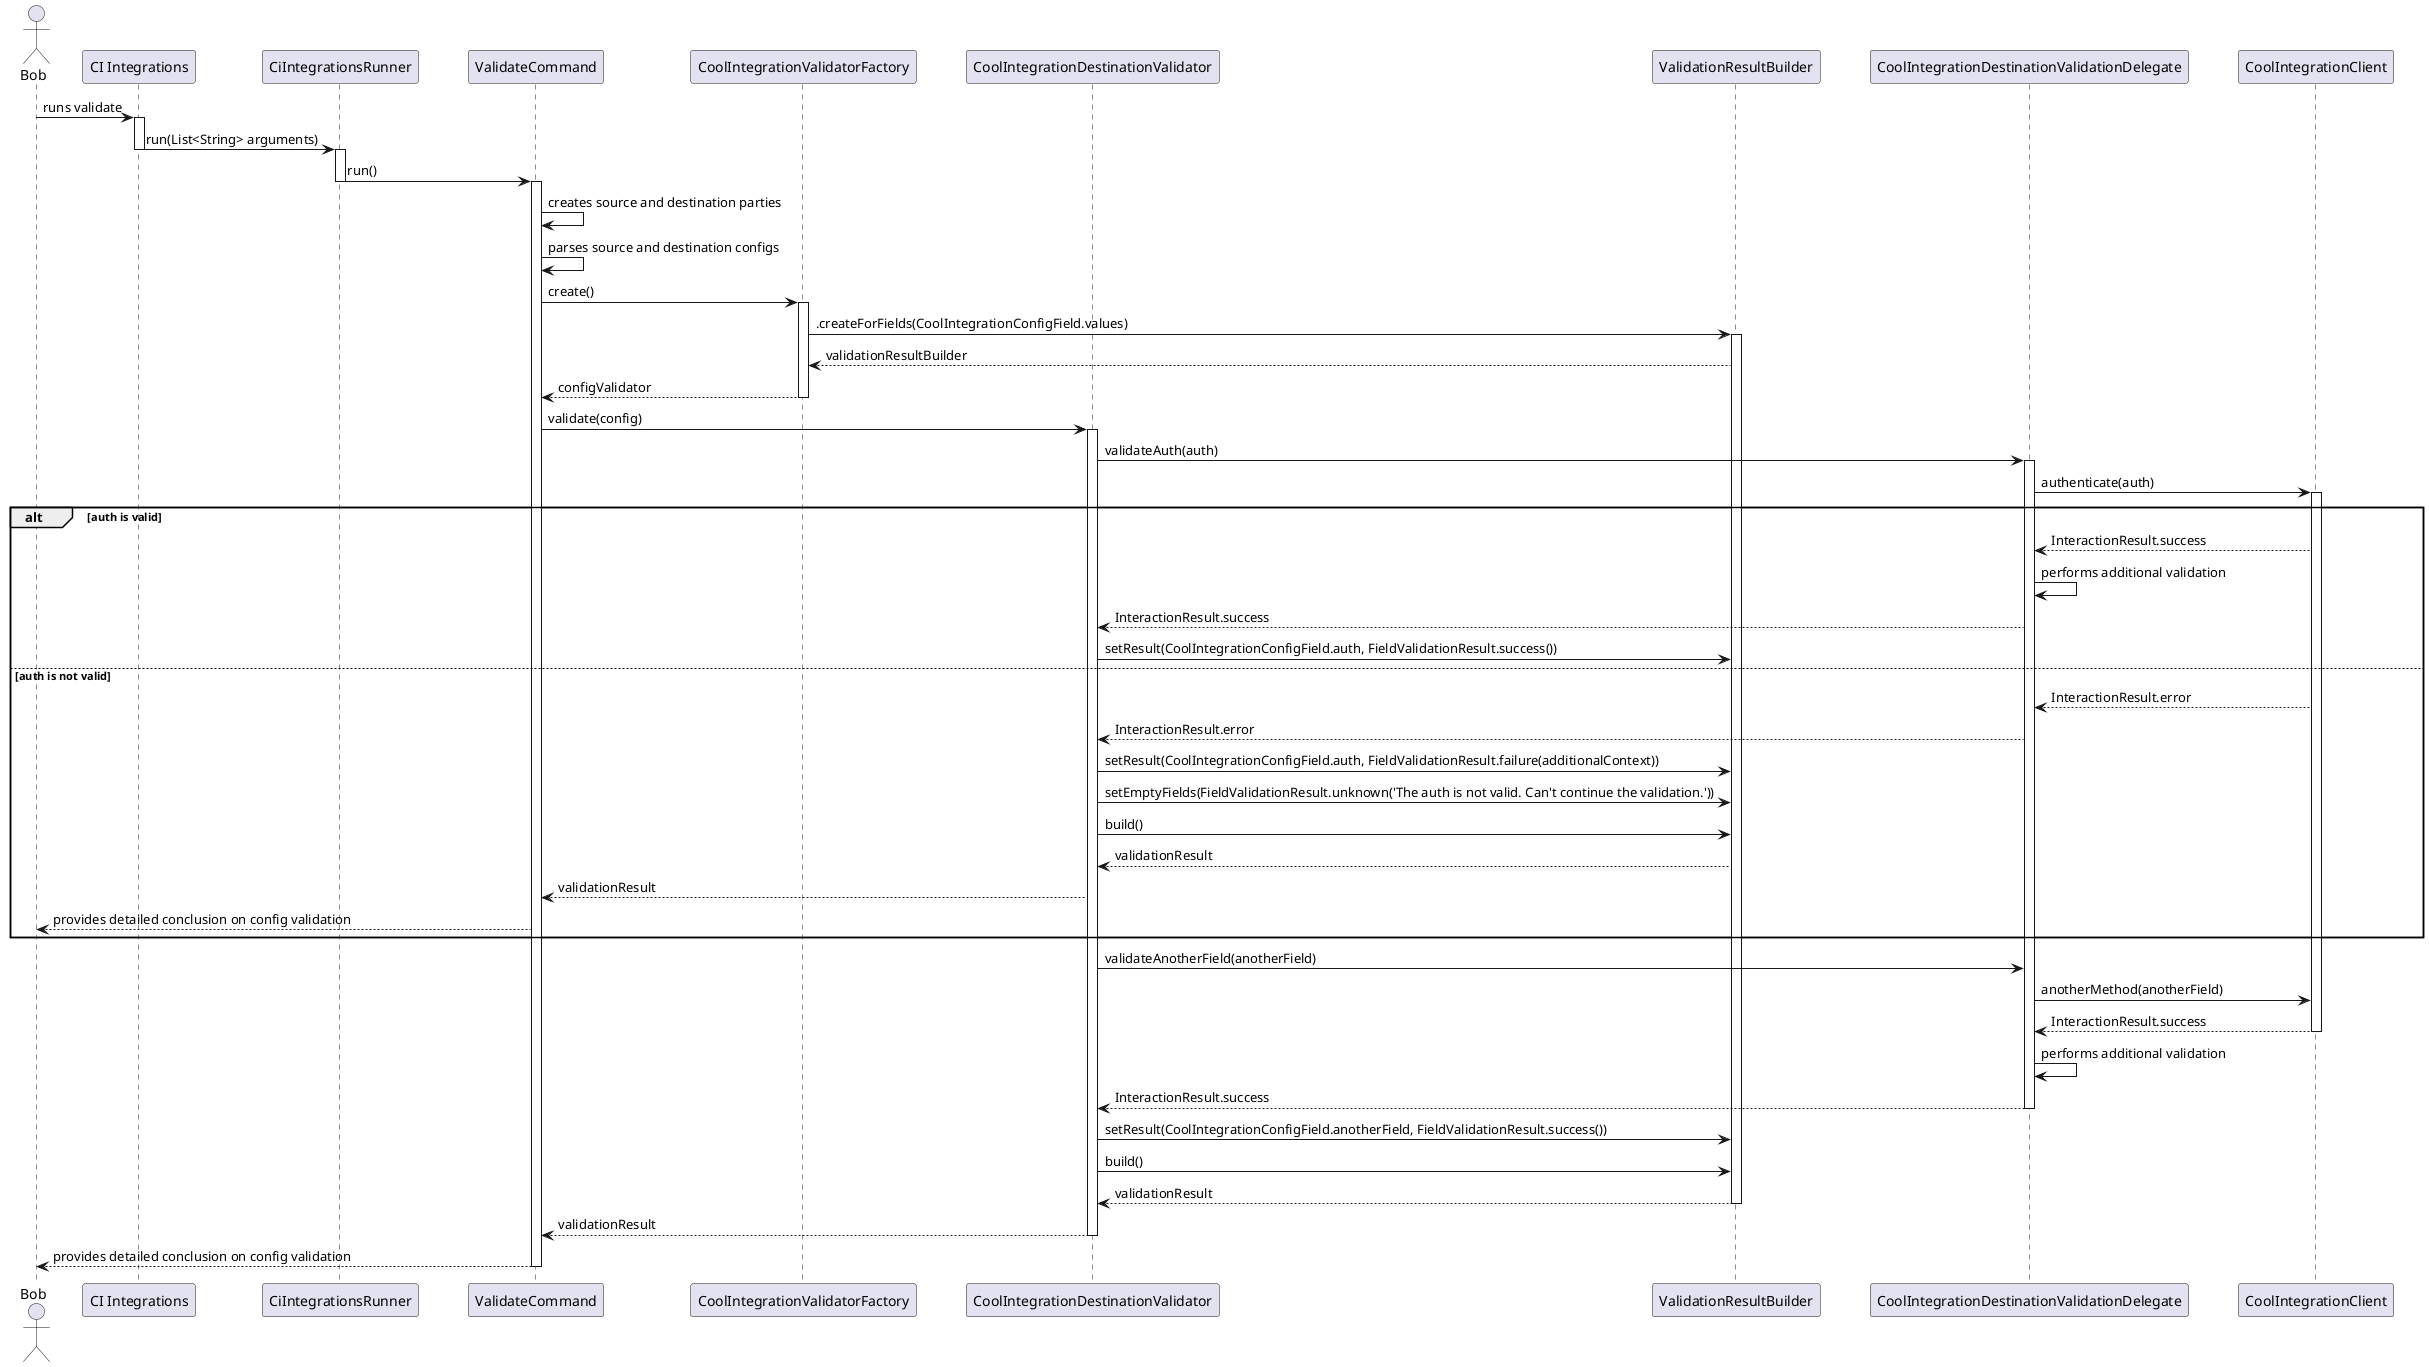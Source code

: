 @startuml config_validator_sequence_diagram

skinparam ParticipantPadding 20
skinparam BoxPadding 10

actor Bob

participant "CI Integrations"
participant CiIntegrationsRunner
participant ValidateCommand
participant CoolIntegrationValidatorFactory
participant CoolIntegrationDestinationValidator
participant ValidationResultBuilder
participant CoolIntegrationDestinationValidationDelegate
participant CoolIntegrationClient

Bob -> "CI Integrations" : runs validate
activate "CI Integrations"

"CI Integrations" -> CiIntegrationsRunner: run(List<String> arguments)
deactivate "CI Integrations"
activate CiIntegrationsRunner

CiIntegrationsRunner -> ValidateCommand: run()
deactivate CiIntegrationsRunner
activate ValidateCommand

ValidateCommand -> ValidateCommand : creates source and destination parties
ValidateCommand -> ValidateCommand : parses source and destination configs

ValidateCommand -> CoolIntegrationValidatorFactory : create()
activate CoolIntegrationValidatorFactory

CoolIntegrationValidatorFactory -> ValidationResultBuilder : .createForFields(CoolIntegrationConfigField.values)
activate ValidationResultBuilder

ValidationResultBuilder --> CoolIntegrationValidatorFactory : validationResultBuilder


CoolIntegrationValidatorFactory --> ValidateCommand : configValidator
deactivate CoolIntegrationValidatorFactory

ValidateCommand -> CoolIntegrationDestinationValidator : validate(config)
activate CoolIntegrationDestinationValidator

CoolIntegrationDestinationValidator -> CoolIntegrationDestinationValidationDelegate : validateAuth(auth)

activate CoolIntegrationDestinationValidationDelegate

CoolIntegrationDestinationValidationDelegate -> CoolIntegrationClient : authenticate(auth)
activate  CoolIntegrationClient

alt auth is valid

    CoolIntegrationClient --> CoolIntegrationDestinationValidationDelegate : InteractionResult.success
    CoolIntegrationDestinationValidationDelegate -> CoolIntegrationDestinationValidationDelegate : performs additional validation
    CoolIntegrationDestinationValidationDelegate --> CoolIntegrationDestinationValidator : InteractionResult.success
    CoolIntegrationDestinationValidator -> ValidationResultBuilder : setResult(CoolIntegrationConfigField.auth, FieldValidationResult.success())

else auth is not valid

    CoolIntegrationClient --> CoolIntegrationDestinationValidationDelegate : InteractionResult.error
    CoolIntegrationDestinationValidationDelegate --> CoolIntegrationDestinationValidator : InteractionResult.error
    CoolIntegrationDestinationValidator -> ValidationResultBuilder : setResult(CoolIntegrationConfigField.auth, FieldValidationResult.failure(additionalContext))
    CoolIntegrationDestinationValidator -> ValidationResultBuilder : setEmptyFields(FieldValidationResult.unknown('The auth is not valid. Can't continue the validation.'))
    CoolIntegrationDestinationValidator -> ValidationResultBuilder : build()
    ValidationResultBuilder --> CoolIntegrationDestinationValidator : validationResult

    CoolIntegrationDestinationValidator --> ValidateCommand : validationResult
    ValidateCommand --> Bob : provides detailed conclusion on config validation

end


CoolIntegrationDestinationValidator -> CoolIntegrationDestinationValidationDelegate : validateAnotherField(anotherField)
CoolIntegrationDestinationValidationDelegate -> CoolIntegrationClient : anotherMethod(anotherField)

CoolIntegrationClient --> CoolIntegrationDestinationValidationDelegate : InteractionResult.success
deactivate CoolIntegrationClient

CoolIntegrationDestinationValidationDelegate -> CoolIntegrationDestinationValidationDelegate : performs additional validation
CoolIntegrationDestinationValidationDelegate --> CoolIntegrationDestinationValidator : InteractionResult.success
deactivate CoolIntegrationDestinationValidationDelegate

CoolIntegrationDestinationValidator -> ValidationResultBuilder : setResult(CoolIntegrationConfigField.anotherField, FieldValidationResult.success())
CoolIntegrationDestinationValidator -> ValidationResultBuilder : build()
ValidationResultBuilder --> CoolIntegrationDestinationValidator : validationResult

deactivate ValidationResultBuilder

CoolIntegrationDestinationValidator --> ValidateCommand : validationResult

deactivate CoolIntegrationDestinationValidator

ValidateCommand --> Bob : provides detailed conclusion on config validation

deactivate ValidateCommand

@enduml
